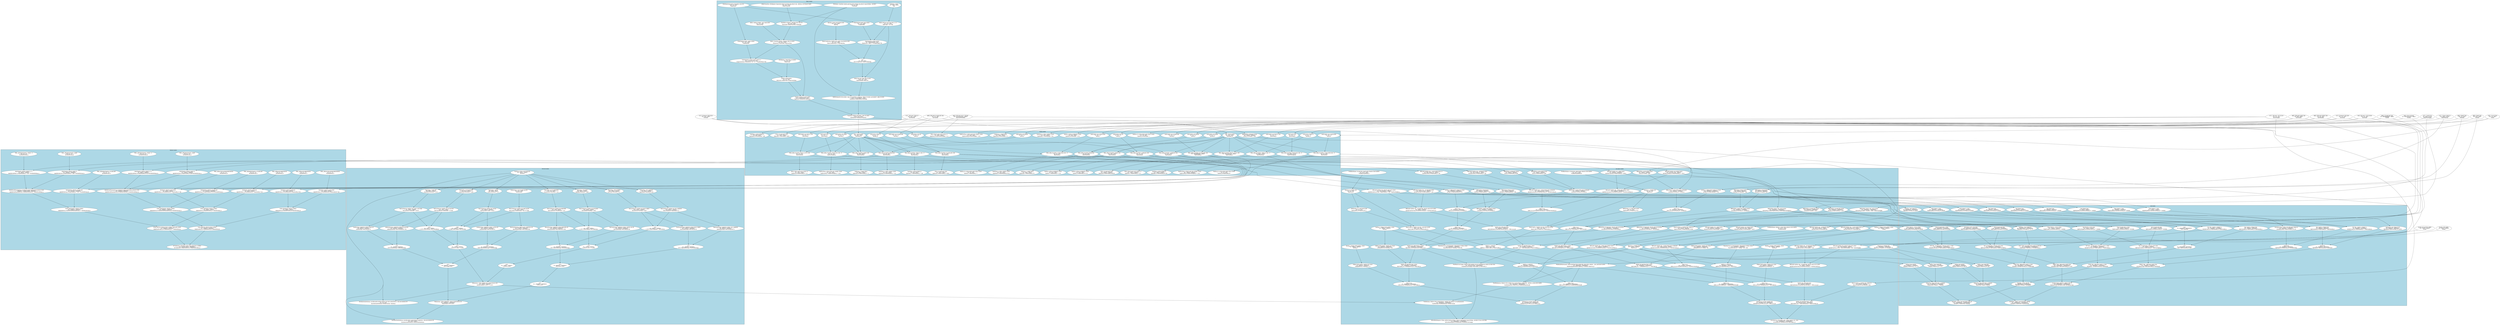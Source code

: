 digraph {
  ranksep="3.0"
  concentrate=true
  fontname="sans"

  subgraph cluster_water_module{
    label="Water module"
    style="filled"
    fillcolor=lightblue
    125565[label="WATER BALANCE INCLUDING  DAM ALLOCATIONS (70MM3/A)  FROM OUTSIDE CATCHMENT  AREA YR MM3\n-150.0 : 8.13953488372 : 200.0\nWatBalance=ExpectedMar-PlnWatAbs",style=filled,fillcolor="white"]
    125689[label="TEMPERATURE RANGE (DEGREES CELCIUS)\n15.0 : 2.0 : 35.0\nTemperature",style=filled,fillcolor="white"]
    125673[label="DAMS: WATER STORED  LAST YEAR (KM3)\n0.0 : 3.75 : 30.0\nDamsLastYear",style=filled,fillcolor="white"]
    125670[label="EVAPORATION RATE MAR (MM/A)\n0.0 : 12.0 : 240.0\nEvapRatMAR",style=filled,fillcolor="white"]
    125692[label="RAINFALL MM/A\n0.0 : 120.0 : 1200.0\nRain",style=filled,fillcolor="white"]
    125605[label="MEAN ANNUAL RUN-OFF KM3 (1) (1)\n0.0 : 12.0 : 180.0\nMAR=Rain * 135 / 948 ",style=filled,fillcolor="white"]
    125587[label="DAMS: PLANNED WATER  STORAGE THIS YR (KM3)\n0.0 : 25.0 : 250.0\nPlnDamStor=PlnStorAbs+DamsLastYear",style=filled,fillcolor="white"]
    125610[label="EXPECTED NET MAR THIS YR KM3\n-120.0 : 9.6 : 120.0\nExpectedMAR=MAR-c933",style=filled,fillcolor="white"]
    125619[label="EVAPORATION LOSSES DAMS MM3/A (1)\n0.0 : 2.27272727273 : 50.0\nEvapLossesDams=PlnDamStor* 0.8 * (0.7 * EvapRateDam/1700)",style=filled,fillcolor="white"]
    125629[label="PLANNED WATER AVAILABLE  THIS YR (MM3)\n-210.0 : 37.0 : 493.0\nPlnWatAvail=WatBalance-DamStor",style=filled,fillcolor="white"]
    125551[label="PLANNED STORAGE  ABSTRACTION THIS YR\n0.0 : 20.0 : 200.0\nPlnStorAbs=IntBasTransNels+PlnWatAbs",style=filled,fillcolor="white"]
    125646[label="EVAPORATION RATE  DAMS (MM/A)\n0.0 : 12.0 : 240.0\nEvapRateDam",style=filled,fillcolor="white"]
    125559[label="EVAPORATION LOSSES KM3/A\n0.0 : 1.85185185185 : 50.0\nEvapLosses= MAR* 0.7*EvapRatMAR/1700",style=filled,fillcolor="white"]
    125527[label="PlnWatAbs: PLANNED WATER ABSTRACTION WITHIN NELSPRUIT MAGISTERIAL  DISTRICT\n0.0 : 2.0 : 30.0\nPlnWatAbs",style=filled,fillcolor="white"]
    125657[label="WaterUseAlienVeg: WATER USE: ALIEN VEGETATION MM3\n0.0 : 10.0 : 100.0\nWaterUseAlienVeg=0.17868*AlienVeg",style=filled,fillcolor="white"]
    125498[label="WATER LOSSES(MM3)\n0.0 : 2.0 : 50.0\nWatLosses=IntBasTrans+EvapLossesDams",style=filled,fillcolor="white"]
    125614[label="AlienVeg: ALIEN VEGETATION KM2\n0.0 : 20.0 : 300.0\nAlienVeg",style=filled,fillcolor="white"]
    125578[label="c933\n0.0 : 20.0 : 200.0\nc933=EvapLosses+WaterUseAlienVeg",style=filled,fillcolor="white"]
    125638[label="INTERBASIN  TRANSFER OUT(MM3)\n0.0 : 1.0 : 15.0\nIntBasTrans",style=filled,fillcolor="white"]
    125502[label="IntBasTransNels: INTERBASIN TRANSFER FROM OUTSIDE NELSPRUIT MD:  KWENA & WITTEKLIP DAMS\n0.0 : 10.0 : 170.0\nIntBasTransNels",style=filled,fillcolor="white"]
    125628[label="STORED WATER IN DAMS (KM3)\n0.0 : 13.3333333333 : 200.0\nDamsStor=PlnDamStor-WatLosses",style=filled,fillcolor="white"]
  }

  subgraph cluster_biofuels_module{
    label="Biofuels module"
    style="filled"
    fillcolor=lightblue
    125662[label="TOTAL BIOFUEL PRODUCTION (LITRES)\n0.0 : 150000.0 : 3000000.0\nTotBioFuelProd_A=TotBioEthProd_B+TotBioDslProd_B",style=filled,fillcolor="white"]
    125756[label="PERC_AREABIOETHANOL_SUGARCANE\n0.0 : 0.1 : 1.0\nPercBioEthCane_B",style=filled,fillcolor="white"]
    125704[label="BIOETHANOL_PRODN_WHEAT (3) (1)\n0.0 : 5000.0 : 100000.0\nBioEthProdWheat_A=RealWheatHA_A * 2016 * PercBioEthWheat_A",style=filled,fillcolor="white"]
    125637[label="BIODIESEL PRODN-SUNFLOWER\n0.0 : 2000.0 : 26000.0\nBioDslProdSun_B=PercBioDslSun_A*RealSunHA_B* 536",style=filled,fillcolor="white"]
    125680[label="TOTAL BIODIESEL PRODN (LITRES)\n0.0 : 4000.0 : 40000.0\nTotBioDslProd_A=BioDslProdSun_A + BioDslProdSoy_A",style=filled,fillcolor="white"]
    125687[label="PERC_AREASOYFORBIODIESEL\n0.0 : 0.1 : 1.0\nPercBioDslSoy_A",style=filled,fillcolor="white"]
    125672[label="TOTAL BIOFUEL PRODUCTION (LITRES): DRYLAND CROPS\n0.0 : 260000.0 : 5200000.0\nTotBioFuelProdDry_B=TotBioEthProd_A + TotBioDslProd_A",style=filled,fillcolor="white"]
    125690[label="TOTAL BIOETHANOL_PRODN (LITRES)\n0.0 : 500000.0 : 5000000.0\nTotBioEthProd_A=BioEthProdWheatAndGrain_A + BioEthProdCane_B",style=filled,fillcolor="white"]
    125695[label="PERC_AREABIOETHANOL_WHEAT  (1)\n0.0 : 0.1 : 1.0\nPercBioEthWheat_A",style=filled,fillcolor="white"]
    125696[label="BioEthProdWheatAndGrain_B:WHEAT&GRAIN BIOETHANOLPRODUCTION\n600000.0 : 153846.153846 : 2600000.0\nBioEthProdWheatAndGrain_A=BioEthProdGrain_B + BioEthProdWheat_A",style=filled,fillcolor="white"]
    125592[label="PERC_AREABIOETHANOL_GRAIN\n0.0 : 0.1 : 1.0\nPercBioEthGrain_A",style=filled,fillcolor="white"]
    125591[label="PERC_AREABIOETHANOL_WHEAT  (1)\n0.0 : 0.1 : 1.0\nPercBioEthWheat_B",style=filled,fillcolor="white"]
    125736[label="PERC_AREABIOETHANOL_GRAIN\n0.0 : 0.1 : 1.0\nPercBioEthGrain_B",style=filled,fillcolor="white"]
    125726[label="BIODIESEL PRODN-SOYBEANS\n0.0 : 500.0 : 10000.0\nBioDslProdSoy_A=PercBioDslSoy_B * RealSoyHA_B * 86",style=filled,fillcolor="white"]
    125738[label="WCTotBiofuels: WESTERN CAPE TOTAL BIOFUELS (LITRES)\n0.0 : 555555.555556 : 10000000.0\nWCTotBiofuels=TotBioFuelProd_A+TotBioFuelProdDry_B",style=filled,fillcolor="white"]
    125588[label="TOTAL BIOETHANOL_PRODN (LITRES)\n0.0 : 280000.0 : 2800000.0\nTotBioEthProd_B=BioEthProdWheatAndGrain_B+BioEthProdCane_A",style=filled,fillcolor="white"]
    125612[label="PERC_AREABIOETHANOL_SUGARCANE\n0.0 : 0.1 : 1.0\nPercBioEthCane_A",style=filled,fillcolor="white"]
    125530[label="BIODIESEL PRODN-SOYBEANS\n0.0 : 500.0 : 10000.0\nBioDslProdSoy_B=PercBioDslSoy_A*RealSoyHA_A* 86",style=filled,fillcolor="white"]
    125623[label="BIOETHANOL_PRODN_SUGARCANE\n0.0 : 102500.0 : 2050000.0\nBioEthProdCane_A=RealCaneHA_B*1014*PercBioEthCane_A",style=filled,fillcolor="white"]
    125556[label="BioEthProdWheatAndGrain_B:WHEAT&GRAIN BIOETHANOLPRODUCTION\n0.0 : 200000.0 : 2000000.0\nBioEthProdWheatAndGrain_B=BioEthProdGrain_A+BioEthProdWheat_B",style=filled,fillcolor="white"]
    125582[label="PERC_AREASUNFLOWERFORBIODIESEL\n0.0 : 0.1 : 1.0\nPercBioDslSun_A",style=filled,fillcolor="white"]
    125512[label="TOTAL BIODIESEL PRODN (LITRES)\n0.0 : 4000.0 : 40000.0\nTotBioDslProd_B=BioDslProdSun_B+BioDslProdSoy_B",style=filled,fillcolor="white"]
    125732[label="BIOETHANOL_PRODN_GRAIN (3)\n0.0 : 100000.0 : 2000000.0\nBioEthProdGrain_B=RealGrainHA_B * 2460 * PercBioEthGrain_B",style=filled,fillcolor="white"]
    125631[label="BIODIESEL PRODN-SUNFLOWER\n0.0 : 2000.0 : 26000.0\nBioDslProdSun_A=PercBioDslSun_B * RealSunHA_A * 536",style=filled,fillcolor="white"]
    125724[label="BIOETHANOL_PRODN_SUGARCANE\n0.0 : 102500.0 : 2050000.0\nBioEthProdCane_B=RealCaneHA_A * 1014 * PercBioEthCane_B",style=filled,fillcolor="white"]
    125663[label="BIOETHANOL_PRODN_GRAIN (3)\n0.0 : 25000.0 : 500000.0\nBioEthProdGrain_A=RealGrainHA_A*2460*PercBioEthGrain_A",style=filled,fillcolor="white"]
    125717[label="PERC_AREASOYFORBIODIESEL\n0.0 : 0.1 : 1.0\nPercBioDslSoy_B",style=filled,fillcolor="white"]
    125711[label="BIOETHANOL_PRODN_WHEAT (3) (1)\n0.0 : 5000.0 : 100000.0\nBioEthProdWheat_B=RealWheatHA_B*2016*PercBioEthWheat_B",style=filled,fillcolor="white"]
    125713[label="PERC_AREASUNFLOWERFORBIODIESEL\n0.0 : 0.1 : 1.0\nPercBioDslSun_B",style=filled,fillcolor="white"]
  }

  subgraph cluster_informal_module{
    label="Informal module"
    style="filled"
    fillcolor=lightblue
    125772[label="ExtraEarnSubsPerHouse: AGGREGATED SUBSISTENCE EARNINGS  PER HOUSEHOLD (R)\n0.0 : 200.0 : 5000.0\nExtraEarnSubsPerHouse=TotEarnSubs/RurHouse",style=filled,fillcolor="white"]
    125771[label="C969\n0.0 : 400000.0 : 10000000.0\nC969=HairSalonEarnings+CattleEarnings",style=filled,fillcolor="white"]
    125499[label="IceBlockEarnings: EARNINGS FROM ICE BLOCKS\n0.0 : 200000.0 : 4000000.0\nIceBlockEarnings=WatUseIceBlocks*1700",style=filled,fillcolor="white"]
    125523[label="WatUseVegGard: WATER USE BUILDING\n0.0 : 1000.0 : 20000.0\nWatUseBuild=Building * 1.606",style=filled,fillcolor="white"]
    125768[label="C975\n0.0 : 1000000.0 : 20000000.0\nC975=C974",style=filled,fillcolor="white"]
    125765[label="C970\n0.0 : 240000.0 : 6000000.0\nC970=GoatEarnings+IceBlockEarnings",style=filled,fillcolor="white"]
    125767[label="TotEarnSubs: TOTAL EARNINGS  FROM SUBSISTENCE (R)\n0.0 : 2000000.0 : 40000000.0\nTotEarnSubs=C975+C973",style=filled,fillcolor="white"]
    125516[label="VegGardens: CATTLE\n0.0 : 350.0 : 7000.0\nCattle=RurHouse * 0.22",style=filled,fillcolor="white"]
    125763[label="C972\n0.0 : 200000.0 : 5000000.0\nC972=VegGardEarnings+FruitTreeEarnings",style=filled,fillcolor="white"]
    125770[label="C971\n0.0 : 600000.0 : 15000000.0\nC971=WatUseEarnings+BrewerEarnings",style=filled,fillcolor="white"]
    125501[label="WatUseVegGard: WATER USE GOATS  HH TOTAL\n0.0 : 2000.0 : 50000.0\nWatUseGoats=GoatesHH * 2.46375",style=filled,fillcolor="white"]
    125500[label="VegGardens: NO OF BREWERS\n0.0 : 25.0 : 500.0\nNumBrewers=RurHouse * 0.02",style=filled,fillcolor="white"]
    125753[label="RurHouse: RURAL HOUSEHOLDS\n0.0 : 1000.0 : 25000.0\nRurHouse",style=filled,fillcolor="white"]
    125504[label="WatUseVegGard: WATER USE CATTLE\n0.0 : 10000.0 : 200000.0\nWatUseCattle=Cattle * 25.823",style=filled,fillcolor="white"]
    125507[label="VegGardens: ICE BLOCK HHS\n0.0 : 325.0 : 6500.0\nIceBlockHH=RurHouse * 0.095",style=filled,fillcolor="white"]
    125757[label="C974\n0.0 : 800000.0 : 20000000.0\nC974=C971+C972",style=filled,fillcolor="white"]
    125522[label="VegGardens: FRUIT TREES\n0.0 : 1000.0 : 20000.0\nFuitTrees=RurHouse *0.57",style=filled,fillcolor="white"]
    125485[label="C969\n0.0 : 10000.0 : 220000.0\nC_C969=WatUseHair+WatUseCattle",style=filled,fillcolor="white"]
    125525[label="HairSalonEarnings: HAIR SALON  EARNINGS (R)\n0.0 : 175000.0 : 3500000.0\nHairSalonEarnings=WatUseHair*840",style=filled,fillcolor="white"]
    125487[label="C971\n0.0 : 1500.0 : 30000.0\nC_C971=WatUseBuild+WatUseBrewers",style=filled,fillcolor="white"]
    125509[label="CattleEarnings: EARNINGS FROM  CATTLE (R)\n0.0 : 250000.0 : 5000000.0\nCattleEarnings=WatUseCattle*22",style=filled,fillcolor="white"]
    125508[label="BrewerEarnings: EARNINGS FROM BREWERS (R)\n0.0 : 260000.0 : 6500000.0\nBrewerEarnings=WatUseBrewers*1050",style=filled,fillcolor="white"]
    125534[label="VegGardens: BUILDING\n0.0 : 500.0 : 12500.0\nBuilding=RurHouse * 0.485",style=filled,fillcolor="white"]
    125503[label="VegGardens: GOATS HH\n0.0 : 500.0 : 12000.0\nGoatesHH=RurHouse * 0.255",style=filled,fillcolor="white"]
    125506[label="TotEarnSubs: TOTAL WATER-USE: SUBSISTENCE (M3)\n0.0 : 24000.0 : 600000.0\nTotWatUseSubs=C_C975 + C_C973",style=filled,fillcolor="white"]
    125505[label="WatUseVegGard: WATER USE ICE BLOCKS\n0.0 : 100.0 : 2200.0\nWatUseIceBlocks=IceBlockHH * 0.32485",style=filled,fillcolor="white"]
    125486[label="C974\n0.0 : 12000.0 : 300000.0\nC_C974=C_C971 + C_C972",style=filled,fillcolor="white"]
    125529[label="WatUseVegGard: WATER USE BREWERS\n0.0 : 300.0 : 6000.0\nWatUseBrewers=NumBrewers * 8.34",style=filled,fillcolor="white"]
    125520[label="WatUseEarnings: EARNINGS FROM  WATER USE (R)\n0.0 : 240000.0 : 6000000.0\nWatUseEarnings=WatUseBuild*300",style=filled,fillcolor="white"]
    125513[label="VegGardEarnings: EARNINGS FROM  VEG GARDENS\n0.0 : 80000.0 : 2000000.0\nVegGardEarnings=WatUseVegGard*13",style=filled,fillcolor="white"]
    125755[label="NoHairSalons: NO OF HAIR SALONS\n0.0 : 20.0 : 500.0\nNoHairSalons",style=filled,fillcolor="white"]
    125497[label="WatUseVegGard: WATER USE FRUIT TREES\n0.0 : 7500.0 : 150000.0\nWatUseFruit=FuitTrees * 4.639",style=filled,fillcolor="white"]
    125496[label="ExtraEarnSubsPerHouse: AGGREGATED EXTRA WATER USE FOR SUBSISTENCE  PER HOUSEHOLD (R)\n0.0 : 2.0 : 50.0\nExtraWatSubsPerHouse=TotWatUseSubs / RurHouse",style=filled,fillcolor="white"]
    125495[label="C975\n0.0 : 12000.0 : 300000.0\nC_C975=C_C974",style=filled,fillcolor="white"]
    125494[label="C970\n0.0 : 2200.0 : 55000.0\nC_C970=WatUseGoats+WatUseIceBlocks",style=filled,fillcolor="white"]
    125491[label="C973\n0.0 : 12000.0 : 300000.0\nC_C973=C_C969 + C_C970",style=filled,fillcolor="white"]
    125490[label="C972\n0.0 : 10000.0 : 250000.0\nC_C972=WatUseVegGard + WatUseFruit",style=filled,fillcolor="white"]
    125764[label="C973\n0.0 : 500000.0 : 16000000.0\nC973=C969+C970",style=filled,fillcolor="white"]
    125510[label="FruitTreeEarnings: EARNINGS FROM FRUIT TREES\n0.0 : 120000.0 : 3000000.0\nFruitTreeEarnings=WatUseFruit*20",style=filled,fillcolor="white"]
    125511[label="GoatEarnings: EARNINGS FROM GOATS (R)\n0.0 : 60000.0 : 1500000.0\nGoatEarnings=WatUseGoats*25",style=filled,fillcolor="white"]
    125760[label="WatUseVegGard: WATER USE VEG GARDENS\n0.0 : 6000.0 : 144000.0\nWatUseVegGard=VegGardens*5.21",style=filled,fillcolor="white"]
    125514[label="WatUseVegGard: WATER USE HAIR SALON\n0.0 : 200.0 : 4000.0\nWatUseHair=NoHairSalons * 835.75*7/840",style=filled,fillcolor="white"]
    125761[label="VegGardens: VEG GARDENS\n0.0 : 500.0 : 12000.0\nVegGardens=RurHouse*0.295",style=filled,fillcolor="white"]
  }
    125709[label="AREA: DRYLAND GRAIN (HA)\n0.0 : 80.0 : 800.0\nDryGrainHA",style=filled,fillcolor="white"]
    125708[label="C879:  OTHER TOBACCO\n0.0 : 840.0 : 6720.0\nOtherTobacHA",style=filled,fillcolor="white"]
    125572[label="C880: SUNFLOWER\n0.0 : 4.0 : 48.0\nSunHA",style=filled,fillcolor="white"]
    125563[label="AREA: SUGARCANE (HA)\n0.0 : 166.666666667 : 2000.0\nCaneHA",style=filled,fillcolor="white"]
    125685[label="AREA: DRYLAND WHEAT (HA)\n0.0 : 4.0 : 48.0\nDryWheatHA",style=filled,fillcolor="white"]
    125560[label="AREA: FRUIT:MOGBD\n0.0 : 333.333333333 : 3000.0\nFruitHA",style=filled,fillcolor="white"]
    125598[label="AREA: WHEAT (HA)\n0.0 : 4.0 : 48.0\nWheatHA",style=filled,fillcolor="white"]
    125606[label="AREA: DRYLAND SUGARCANE (HA)\n0.0 : 4.0 : 48.0\nDryCaneHA",style=filled,fillcolor="white"]
    125604[label="AREA: DRYLAND FRUIT: MOGBD\n0.0 : 333.333333333 : 3000.0\nDryFruitMOGDBHA",style=filled,fillcolor="white"]
    125618[label="AREA: GRAIN (HA)\n0.0 : 20.0 : 200.0\nGrainHA",style=filled,fillcolor="white"]
    125652[label="C878: SOYBEANS IRRIGATED\n0.0 : 10.0 : 100.0\nIrrSoyHA",style=filled,fillcolor="white"]
    125540[label="C879:  OTHER F&V\n0.0 : 840.0 : 6720.0\nOtherFruitVegHA",style=filled,fillcolor="white"]
    125654[label="EucHA: EUCALYPTUS AREA\n0.0 : 3750.0 : 30000.0\nEucHA",style=filled,fillcolor="white"]
    125656[label="PineHA: PINE AREA\n0.0 : 5250.0 : 42000.0\nPineHA",style=filled,fillcolor="white"]
    125706[label="C879:  DRYLAND  FRUIT&VEG\n0.0 : 2.0 : 16.0\nDryFuitVegHA",style=filled,fillcolor="white"]
    125721[label="C878: SOYBEANS DRYLAND\n0.0 : 1.0 : 10.0\nDrySoyHA",style=filled,fillcolor="white"]
    125714[label="C879:  DRYLAND TOBACCO\n0.0 : 15.0 : 120.0\nDryTobacHA",style=filled,fillcolor="white"]
    125718[label="C880: DRYLAND  SUNFLOWER\n0.0 : 4.0 : 48.0\nDrySunHA",style=filled,fillcolor="white"]

  subgraph cluster_reality_module{
    label="Reality module"
    style="filled"
    fillcolor=lightblue
    125775[label="YIELD: FRUIT AND NUTS (TONS) (2)\n0.0 : 100.0 : 2000.0\nYieldFruit_A=DryFruitMOGDBHA * 21.3",style=filled,fillcolor="white"]
    125569[label="REAL AREA PLANTED: SOYBEANS (HA)\n0.0 : 10.0 : 100.0\nRealSoyHA_A",style=filled,fillcolor="white"]
    125703[label="REAL AREA PLANTED WHEAT(HA)\n0.0 : 4.0 : 48.0\nRealWheatHA_A",style=filled,fillcolor="white"]
    125701[label="REAL AREA PLANTED: SUNFLOWER (HA)  (2)\n0.0 : 4.0 : 48.0\nRealSunHA_A",style=filled,fillcolor="white"]
    125769[label="YieldGrain_C: GRAIN YIELD\n0.0 : 500.0 : 5000.0\nYieldGrain_A=DryGrainHA * 5.7",style=filled,fillcolor="white"]
    125682[label="LAND RATIO (LR) SUNFLOWER\n0.1 : 0.2 : 1.7\nLRSun_C",style=filled,fillcolor="white"]
    125681[label="LAND RATIO (LR) SOY\n0.1 : 0.2 : 1.7\nLRSoy_A",style=filled,fillcolor="white"]
    125686[label="YIELD: SUGARCANE TONS\n0.0 : 250.0 : 5000.0\nYieldCane_A=RealCaneHA_A * 66.65",style=filled,fillcolor="white"]
    125684[label="LAND RATIO (LR) WHEAT\n0.1 : 0.2 : 1.7\nLRSun_A",style=filled,fillcolor="white"]
    125677[label="REAL AREA PLANTED (GRAIN) (HA)\n0.0 : 20.0 : 200.0\nRealGrainHA_A",style=filled,fillcolor="white"]
    125676[label="REAL AREA PLANTED (FRUIT & NUTS) (HA)\n0.0 : 333.333333333 : 3000.0\nRealFruitHA_A",style=filled,fillcolor="white"]
    125675[label="C881: WATER RATIO\n0.0 : 40.0 : 400.0\nWaterRatio_A",style=filled,fillcolor="white"]
    125674[label="REAL AREA PLANTED: FRUIT&VEG (HA)  (2)\n0.0 : 2.0 : 16.0\nRealFruitVegHA_A",style=filled,fillcolor="white"]
    125669[label="REAL AREA PLANTED (SUGARCANE) (HA)\n0.0 : 4.0 : 48.0\nRealCaneHA_A",style=filled,fillcolor="white"]
    125693[label="YieldTobac_A:YIELD:TOBACCO\n0.0 : 2500.0 : 25000.0\nYieldTobac_A=RealTobacHA_B*2.89",style=filled,fillcolor="white"]
    125694[label="REAL AREA PLANTED (GRAIN) (HA)\n0.0 : 80.0 : 800.0\nRealGrainHA_B",style=filled,fillcolor="white"]
    125597[label="LAND RATIO (LR) SUNFLOWER\n0.1 : 0.2 : 1.7\nLRSun_B",style=filled,fillcolor="white"]
    125639[label="REAL AREA PLANTED: SUNFLOWER (HA)  (2)\n0.0 : 4.0 : 48.0\nRealSunHA_B",style=filled,fillcolor="white"]
    125602[label="YieldGrain_C: GRAIN YIELD\n0.0 : 500.0 : 5000.0\nYieldGrain_B=RealGrainHA_B * 5.7",style=filled,fillcolor="white"]
    125600[label="LAND RATIO F&V\n0.1 : 0.2 : 1.7\nLRFruitVeg_D",style=filled,fillcolor="white"]
    125647[label="LAND RATIO (LR) GRAIN\n0.1 : 0.2 : 1.7\nLRGrain_A",style=filled,fillcolor="white"]
    125731[label="YieldSoy_A:YIELD SOYBEANS (TONS)\n0.0 : 50.0 : 500.0\nYieldSoy_C=RealSoyHA_B * 3.125",style=filled,fillcolor="white"]
    125668[label="YIELD: SUGARCANE TONS\n0.0 : 10000.0 : 200000.0\nYieldCane_B=RealCaneHA_B*66.65",style=filled,fillcolor="white"]
    125580[label="YieldWheat_A: YIELD: WHEAT (TONS)\n0.0 : 50.0 : 500.0\nYieldWheat_A=RealWheatHA_B*19.4",style=filled,fillcolor="white"]
    125586[label="REAL AREA PLANTED: FRUIT&VEG (HA)  (2)\n0.0 : 840.0 : 6720.0\nRealFruitVegHA_B",style=filled,fillcolor="white"]
    125611[label="LAND RATIO (LR) WHEAT\n0.1 : 0.2 : 1.7\nLRSun_D",style=filled,fillcolor="white"]
    125615[label="REAL AREA PLANTED (FRUIT & NUTS) (HA)\n0.0 : 2.0 : 18.0\nRealFruitHA_B",style=filled,fillcolor="white"]
    125617[label="YieldSun_B: SUNFLOWER SEED YIELD (TONS)\n0.0 : 4.0 : 48.0\nYieldSun_B=RealSunHA_B*1",style=filled,fillcolor="white"]
    125645[label="YieldTobac_A:YIELD:TOBACCO\n0.0 : 40.0 : 400.0\nYieldTobac_C=RealTobacHA_A * 2.89",style=filled,fillcolor="white"]
    125790[label="YieldTobac_A:YIELD:TOBACCO\n0.0 : 40.0 : 400.0\nYieldTobac_B=DryTobacHA * 2.89",style=filled,fillcolor="white"]
    125746[label="YieldWheat_A: YIELD: WHEAT (TONS)\n0.0 : 50.0 : 1000.0\nYieldWheat_B=RealWheatHA_A * 19.4",style=filled,fillcolor="white"]
    125624[label="YieldGrain_C: GRAIN YIELD\n0.0 : 100.0 : 1000.0\nYieldGrain_C=RealGrainHA_A*5.7",style=filled,fillcolor="white"]
    125627[label="LAND RATIO (LR) SUGARCANE\n0.1 : 0.2 : 1.7\nLRCane_A",style=filled,fillcolor="white"]
    125533[label="LAND RATIO (LR) FRUIT & VEG\n0.1 : 0.2 : 1.7\nLRFruitVeg_A",style=filled,fillcolor="white"]
    125643[label="REAL AREA PLANTED: TOBACCO (HA)  (2)\n0.0 : 840.0 : 6720.0\nRealTobacHA_B",style=filled,fillcolor="white"]
    125787[label="YieldFruitVeg_A: FRUIT AND VEG (MORE) (TONS)\n0.0 : 30.0 : 300.0\nYieldFruitVeg_B=DryFuitVegHA * 13.93",style=filled,fillcolor="white"]
    125632[label="LAND RATIO F&V\n0.1 : 0.2 : 1.7\nLRFruitVeg_B",style=filled,fillcolor="white"]
    125636[label="LAND RATIO (LR) GRAIN\n0.1 : 0.2 : 1.7\nLRGrain_B",style=filled,fillcolor="white"]
    125635[label="REAL AREA PLANTED: TOBACCO (HA)  (2)\n0.0 : 15.0 : 120.0\nRealTobacHA_A",style=filled,fillcolor="white"]
    125634[label="LAND RATIO TOBACCO\n0.1 : 0.2 : 1.7\nLRTobac_A",style=filled,fillcolor="white"]
    125545[label="REAL AREA PLANTED (SUGARCANE) (HA)\n0.0 : 166.666666667 : 2000.0\nRealCaneHA_B",style=filled,fillcolor="white"]
    125544[label="LAND RATIO (LR) SOY\n0.1 : 0.2 : 1.7\nLRSoy_B",style=filled,fillcolor="white"]
    125659[label="YieldFruitVeg_A: FRUIT AND VEG (MORE) (TONS)\n0.0 : 20000.0 : 400000.0\nYieldFruitVeg_A=RealFruitVegHA_B * 13.93",style=filled,fillcolor="white"]
    125791[label="YieldSoy_A:YIELD SOYBEANS (TONS)\n0.0 : 50.0 : 500.0\nYieldSoy_B=DrySoyHA * 3.125",style=filled,fillcolor="white"]
    125792[label="YieldWheat_A: YIELD: WHEAT (TONS)\n0.0 : 50.0 : 1000.0\nYieldWheat_C=DryWheatHA * 19.4",style=filled,fillcolor="white"]
    125542[label="C881: WATER RATIO\n0.0 : 40.0 : 400.0\nWaterRatio_B",style=filled,fillcolor="white"]
    125593[label="REAL AREA PLANTED WHEAT(HA)\n0.0 : 4.0 : 48.0\nRealWheatHA_B",style=filled,fillcolor="white"]
    125649[label="YIELD: FRUIT AND NUTS (TONS) (2)\n0.0 : 100.0 : 2000.0\nYieldFruit_B=RealFruitHA_B * 21.3",style=filled,fillcolor="white"]
    125780[label="YIELD: SUGARCANE TONS\n0.0 : 250.0 : 5000.0\nYieldCane_C=DryCaneHA * 66.65",style=filled,fillcolor="white"]
    125720[label="LAND RATIO (LR) FRUIT & VEG\n0.1 : 0.2 : 1.7\nLRFruitVeg_C",style=filled,fillcolor="white"]
    125722[label="REAL AREA PLANTED: SOYBEANS (HA)\n0.0 : 1.0 : 10.0\nRealSoyHA_B",style=filled,fillcolor="white"]
    125725[label="LAND RATIO (LR) SUGARCANE\n0.1 : 0.2 : 1.7\nLRCane_B",style=filled,fillcolor="white"]
    125729[label="YieldSun_B: SUNFLOWER SEED YIELD (TONS)\n0.0 : 4.0 : 48.0\nYieldSun_C=RealSunHA_A * 1",style=filled,fillcolor="white"]
    125571[label="YIELD: FRUIT AND NUTS (TONS) (2)\n0.0 : 7500.0 : 150000.0\nYieldFruit_C=RealFruitHA_A * 21.3",style=filled,fillcolor="white"]
    125784[label="YieldSun_B: SUNFLOWER SEED YIELD (TONS)\n0.0 : 4.0 : 48.0\nYieldSun_A=DrySunHA * 1",style=filled,fillcolor="white"]
    125665[label="YieldSoy_A:YIELD SOYBEANS (TONS)\n0.0 : 50.0 : 500.0\nYieldSoy_A=RealSoyHA_A*3.125",style=filled,fillcolor="white"]
    125467[label="IRRIGATION: SOYBEANS (M3/A)\n0.0 : 50000.0 : 500000.0\nIrrSoy_A=IrrSoyHA * 4590",style=filled,fillcolor="white"]
    125716[label="YieldFruitVeg_A: FRUIT AND VEG (MORE) (TONS)\n0.0 : 30.0 : 300.0\nYieldFruitVeg_C=RealFruitVegHA_A * 13.93",style=filled,fillcolor="white"]
    125710[label="LAND RATIO TOBACCO\n0.1 : 0.2 : 1.7\nLRTobac_B",style=filled,fillcolor="white"]
  }

  subgraph cluster_use_water_module{
    label="Use water module"
    style="filled"
    fillcolor=lightblue
    125778[label="DRYLAND WATER USE:  SUNFLOWER AND SOYBEANS\n0.0 : 2368.42105263 : 45000.0\nDryWatUseSunSoy_A=DryWatUseSoy_A + DryWatUseSun_A",style=filled,fillcolor="white"]
    125779[label="DRYLAND WATER USE:  SUGARCANE, FRUITS AND NUTS (KM3)\n0.0 : 5000.0 : 100000.0\nDryWatUseFruitCane_A=DryWatUseCane_A + DryWatUseFruit_A",style=filled,fillcolor="white"]
    125776[label="DRYLAND WATER USE  GRAIN (KM3)\n0.0 : 400000.0 : 4000000.0\nDryWatUseGrain_A=DryGrainHA * 4936.5",style=filled,fillcolor="white"]
    125566[label="RetFlowPerc_B: % RETURN FLOW\n0.0 : 5.0 : 50.0\nRetFlowPerc_B=WaterUse_B*1.1",style=filled,fillcolor="white"]
    125773[label="DRYLAND WATER USE:  SUGARCANE (KM3)\n0.0 : 3529.41176471 : 60000.0\nDryWatUseCane_A=DryCaneHA * 1100",style=filled,fillcolor="white"]
    125577[label="WatAbsIndMinForIncRF: WATER ABSTRACTION FORESTRY, INDUSTRY, MINING  ( INCL RETURN FLOWS)\n0.0 : 30000000.0 : 300000000.0\nWatAbsIndMinForIncRF=AddItUp_C*1000000+WaterUse_D",style=filled,fillcolor="white"]
    125564[label="ProdRateMinInd: SUGAR MILL MALELANE (PRODUCTION RATES)\n0.0 : 18.75 : 150.0\nProdRateSugMillMal_A",style=filled,fillcolor="white"]
    125541[label="WasteWatTreat_B: WASTEWATER  TREATMENT WORKS (M3/A)\n0.0 : 2000000.0 : 22000000.0\nWasteWatTreat_B=2*RurPop_C*100/1000",style=filled,fillcolor="white"]
    125748[label="IrrTobac_A: IRRIGATION TOBACCO (M3/A)\n0.0 : 4000000.0 : 40000000.0\nIrrTobac_A=RealTobacHA_B*4729",style=filled,fillcolor="white"]
    125785[label="WaterUseTobac_A: WATER USE: TOBACCO\n0.0 : 25000.0 : 500000.0\nWaterUseTobac_B=DryTobacHA* 3938",style=filled,fillcolor="white"]
    125777[label="DRYLAND WATER USE WHEAT (KM3)\n0.0 : 2352.94117647 : 40000.0\nDryWatUseWheat_A=DryWheatHA * 730.47",style=filled,fillcolor="white"]
    125774[label="WCTotWatUse: WESTERN CAPE  TOTAL WATER USE  M3/A\n0.0 : 100000000.0 : 2000000000.0\nWCTotWatUse=TotWaterUse_B+WatUseAbs1_B",style=filled,fillcolor="white"]
    125705[label="DRYLAND WATER USE:  GRAIN AND WHEAT (KM3)\n0.0 : 250000.0 : 5000000.0\nDryWatUseCereals_B=DryWatUseGrain_B + DryWatUseWheat_B",style=filled,fillcolor="white"]
    125518[label="WaterUse_A: WATER USE\n0.0 : 31250.0 : 250000.0\nWaterUse_A",style=filled,fillcolor="white"]
    125766[label="DRYLAND WATER USE: FRUITS AND NUTS (KM3)\n0.0 : 1764.70588235 : 30000.0\nDryWatUseFruit_A=800 * DryFruitMOGDBHA + 800 * DryFuitVegHA",style=filled,fillcolor="white"]
    125762[label="RurPop_C: RURAL POPULATION  (M3/A)\n0.0 : 20000.0 : 300000.0\nRurPop_A",style=filled,fillcolor="white"]
    125688[label="AddItUp_A: ADDITUP\n0.0 : 2000000.0 : 24000000.0\nAddItUp_A=WasteWatTreat_B+WaterUse_A",style=filled,fillcolor="white"]
    125683[label="WATER USE ABSTRACTION  (M3/A)\n0.0 : 32000000.0 : 320000000.0\nWatUseAbs_A=1*UrbPopWatUse_B+1*WatUseIrr_A",style=filled,fillcolor="white"]
    125733[label="WATER USE: DRYLAND M3/A\n0.0 : 280000.0 : 5600000.0\nWatUseDryland_A=DryWatUseFruitCane_B + C884_A_A_A_B",style=filled,fillcolor="white"]
    125570[label="IRRIGATION: SUNFLOWER AND SOYBEANS\n0.0 : 100000.0 : 1000000.0\nIrrSunSoy_A=IrrSoy_B+IrrSun_A",style=filled,fillcolor="white"]
    125476[label="IRRIGATION: GRAIN AND WHEAT (M3/A)\n0.0 : 1000000.0 : 12000000.0\nIrrCereals_B=IrrGrain_A + IrrWheat_B",style=filled,fillcolor="white"]
    125752[label="C954_A_A_A\n0.0 : 35000000.0 : 350000000.0\nC954_A_A_A=UrbPopWatUse_C+WatUseAbs_A",style=filled,fillcolor="white"]
    125699[label="WATER USE ABSTRACTION 1 (KM3)\n0.0 : 325000.0 : 6500000.0\nWatUseAbs1_A=1 * WatUseDryland_A+WaterUseTobac_A",style=filled,fillcolor="white"]
    125488[label="URBAN POPULATION  WATER USE (M3/A)\n0.0 : 400000.0 : 8000000.0\nUrbPopWatUse_A=RurPop_B * 25",style=filled,fillcolor="white"]
    125590[label="WATER USE: IRRIGATION (1) (KM3)\n0.0 : 25000000.0 : 250000000.0\nWatUseIrr_A=IrrCaneFruit_B+C884_A_A_A",style=filled,fillcolor="white"]
    125599[label="WaterUseRF_A: WATER USE INCL RETURN FLOWS\n-80.0 : 10.0 : 80.0\nWaterUseRF_A=WaterUse_C-RetFlowPerc_A",style=filled,fillcolor="white"]
    125471[label="TotWaterUse_A:TOTAL WATER USE\n0.0 : 47058823.5294 : 800000000.0\nTotWaterUse_B=C954_A_A_A_B + C896_A_A_A_B",style=filled,fillcolor="white"]
    125601[label="IRRIGATION: FRUIT, VEG, NUTS (M3/A)\n0.0 : 10000000.0 : 100000000.0\nIrrFruitVeg_A=8089*RealFruitHA_A+8089*RealFruitVegHA_B",style=filled,fillcolor="white"]
    125607[label="IRRIGATION: SUGARCANE (M3/A)\n0.0 : 5000000.0 : 50000000.0\nIrrCane_A=RealCaneHA_B * 13527",style=filled,fillcolor="white"]
    125472[label="IRRIGATION: SUGARCANE, FRUITS AND NUTS(M3/A)\n0.0 : 10000000.0 : 150000000.0\nIrrCaneFruit_A=IrrCane_B + IrrFruitVeg_B",style=filled,fillcolor="white"]
    125608[label="URBAN POPULATION  WATER USE (M3/A)\n0.0 : 3000000.0 : 60000000.0\nUrbPopWatUse_B=RurPop_C*200",style=filled,fillcolor="white"]
    125609[label="DRYLAND WATER USE: FRUITS AND NUTS (KM3)\n0.0 : 1764.70588235 : 30000.0\nDryWatUseFruit_B=800 * RealFruitHA_B + 800 * RealFruitVegHA_A",style=filled,fillcolor="white"]
    125473[label="IRRIGATION WHEAT (M3/A)\n0.0 : 40000.0 : 400000.0\nIrrWheat_B=WheatHA * 7300",style=filled,fillcolor="white"]
    125788[label="WATER USE: DRYLAND M3/A\n0.0 : 325000.0 : 6500000.0\nWatUseDryland_B=DryWatUseFruitCane_A + C884_A_A_A_D",style=filled,fillcolor="white"]
    125479[label="WATER USE: IRRIGATION (1) (KM3)\n0.0 : 25000000.0 : 250000000.0\nWatUseIrr_B=IrrCaneFruit_A + C884_A_A_A_C",style=filled,fillcolor="white"]
    125650[label="DRYLAND WATER USE  GRAIN (KM3)\n0.0 : 400000.0 : 4000000.0\nDryWatUseGrain_B=RealGrainHA_B * 4936.5",style=filled,fillcolor="white"]
    125475[label="C884_A_A_A\n0.0 : 8000000.0 : 80000000.0\nC884_A_A_A_C=IrrCereals_B + C935_A_A_A_B",style=filled,fillcolor="white"]
    125474[label="C896_A_A_A\n0.0 : 35000000.0 : 350000000.0\nC896_A_A_A_B=AddItUp_B + WatAbsIndMinForIncRF",style=filled,fillcolor="white"]
    125481[label="URBAN POPULATION  WATER USE (M3/A)\n0.0 : 3000000.0 : 60000000.0\nUrbPopWatUse_D=UrbPop * 200",style=filled,fillcolor="white"]
    125782[label="WATER USE ABSTRACTION 1 (KM3)\n0.0 : 6818181.81818 : 150000000.0\nWatUseAbs1_B=1 * WatUseDryland_B + WaterUseTobac_B",style=filled,fillcolor="white"]
    125667[label="DRYLAND WATER USE:  SUNFLOWER AND SOYBEANS\n0.0 : 2368.42105263 : 45000.0\nDryWatUseSunSoy_B=DryWatUseSoy_B + DryWatUseSun_B",style=filled,fillcolor="white"]
    125478[label="IRRIGATION GRAIN(M3/A)\n0.0 : 180000.0 : 1800000.0\nIrrGrain_A=GrainHA*7520",style=filled,fillcolor="white"]
    125581[label="WaterUse_B: WATER USE\n0.0 : 2.0 : 16.0\nWaterUse_B",style=filled,fillcolor="white"]
    125583[label="IRRIGATION GRAIN(M3/A)\n0.0 : 180000.0 : 1800000.0\nIrrGrain_B=RealGrainHA_A * 7520",style=filled,fillcolor="white"]
    125483[label="IRRIGATION: FRUIT, VEG, NUTS (M3/A)\n0.0 : 10000000.0 : 100000000.0\nIrrFruitVeg_B=8089 * FruitHA + 8089 * OtherFruitVegHA",style=filled,fillcolor="white"]
    125585[label="WaterUse_D: WATER USE\n0.0 : 10000000.0 : 100000000.0\nWaterUse_D=PineHA*1125+EucHA*1125",style=filled,fillcolor="white"]
    125584[label="IRRIGATION: GRAIN AND WHEAT (M3/A)\n0.0 : 1000000.0 : 12000000.0\nIrrCereals_A=IrrGrain_B+IrrWheat_A",style=filled,fillcolor="white"]
    125562[label="IRRIGATION WHEAT (M3/A)\n0.0 : 40000.0 : 400000.0\nIrrWheat_A=RealWheatHA_B* 7300",style=filled,fillcolor="white"]
    125482[label="WATER USE ABSTRACTION  (M3/A)\n0.0 : 32000000.0 : 320000000.0\nWatUseAbs_B=1 * UrbPopWatUse_D + 1 * WatUseIrr_B",style=filled,fillcolor="white"]
    125547[label="RetFlowPerc_A: % RETURN FLOW\n0.0 : 5.0 : 50.0\nRetFlowPerc_A=WaterUse_C*0.5",style=filled,fillcolor="white"]
    125550[label="WaterUse_C: WATER USE\n0.0 : 3.0 : 24.0\nWaterUse_C",style=filled,fillcolor="white"]
    125469[label="C935_A_A_A\n0.0 : 5000000.0 : 50000000.0\nC935_A_A_A_B=IrrSunSoy_B + IrrTobac_B",style=filled,fillcolor="white"]
    125749[label="URBAN POPULATION  WATER USE (M3/A)\n0.0 : 400000.0 : 8000000.0\nUrbPopWatUse_C=RurPop_A * 25",style=filled,fillcolor="white"]
    125557[label="TotWaterUse_A:TOTAL WATER USE\n0.0 : 47058823.5294 : 800000000.0\nTotWaterUse_A=C954_A_A_A+C896_A_A_A",style=filled,fillcolor="white"]
    125555[label="IRRIGATION: SUGARCANE, FRUITS AND NUTS(M3/A)\n0.0 : 10000000.0 : 150000000.0\nIrrCaneFruit_B=IrrCane_A+IrrFruitVeg_A",style=filled,fillcolor="white"]
    125552[label="RurPop_C: URBAN POPULATION  (M3/A)\n0.0 : 20000.0 : 300000.0\nRurPop_C",style=filled,fillcolor="white"]
    125648[label="DRYLAND WATER USE:  SUGARCANE (KM3)\n0.0 : 3529.41176471 : 60000.0\nDryWatUseCane_B=RealCaneHA_A * 1100",style=filled,fillcolor="white"]
    125651[label="DRYLAND WATER USE WHEAT (KM3)\n0.0 : 2352.94117647 : 40000.0\nDryWatUseWheat_B=RealWheatHA_A * 730.47",style=filled,fillcolor="white"]
    125653[label="AddItUp_C: ADDITUP\n-160.0 : 20.0 : 160.0\nAddItUp_C=WaterUseRF_A+WaterUseRF_B",style=filled,fillcolor="white"]
    125466[label="RurPop_C: URBAN POPULATION  (M3/A)\n0.0 : 20000.0 : 300000.0\nUrbPop",style=filled,fillcolor="white"]
    125539[label="ProdRateMinInd: SUGAR MILL MALELANE (PRODUCTION RATES)\n0.0 : 18.75 : 150.0\nProdRateSugMillMal_B",style=filled,fillcolor="white"]
    125489[label="AddItUp_A: ADDITUP\n0.0 : 2000000.0 : 24000000.0\nAddItUp_B=WasteWatTreat_A + WaterUse_A",style=filled,fillcolor="white"]
    125730[label="WaterUseTobac_A: WATER USE: TOBACCO\n0.0 : 25000.0 : 500000.0\nWaterUseTobac_A=RealTobacHA_A*3938",style=filled,fillcolor="white"]
    125480[label="IrrTobac_A: IRRIGATION TOBACCO (M3/A)\n0.0 : 4000000.0 : 40000000.0\nIrrTobac_B=OtherTobacHA * 4729",style=filled,fillcolor="white"]
    125528[label="ProdRateMinInd: MINING & INDUSTRY (PRODUCTION RATES)\n0.0 : 18.75 : 150.0\nProdRateMinInd",style=filled,fillcolor="white"]
    125484[label="IRRIGATION: SUGARCANE (M3/A)\n0.0 : 5000000.0 : 50000000.0\nIrrCane_B=CaneHA * 13527",style=filled,fillcolor="white"]
    125468[label="WasteWatTreat_B: WASTEWATER  TREATMENT WORKS (M3/A)\n0.0 : 2000000.0 : 22000000.0\nWasteWatTreat_A=2 * UrbPop * 100 / 1000",style=filled,fillcolor="white"]
    125655[label="DRYLAND WATER USE:  SOYBEANS (KM3)\n0.0 : 263.157894737 : 5000.0\nDryWatUseSoy_B=RealSoyHA_B * 459",style=filled,fillcolor="white"]
    125463[label="ProdWatIndustry: PRODUCTIVE WATER USE  IN PULPMILLS, FORESTRY,  MINING & INDUSTRY WATER\n0.0 : 15025000.0 : 300500000.0\nProdWatIndustry=WaterUse_A+WatAbsIndMinForIncRF",style=filled,fillcolor="white"]
    125549[label="IRRIGATION: SOYBEANS (M3/A)\n0.0 : 50000.0 : 500000.0\nIrrSoy_B=RealSoyHA_A*4590",style=filled,fillcolor="white"]
    125548[label="C935_A_A_A\n0.0 : 5000000.0 : 50000000.0\nC935_A_A_A=IrrSunSoy_A+IrrTobac_A",style=filled,fillcolor="white"]
    125464[label="ProdWatSubs: PRODUCTIVE SUBSISTENCE  WATER USE ADDED TO ProdWatIndustry\n0.0 : 16000000.0 : 320000000.0\nProdWatSubs=ProdWatIndustry+TotWatUseSubs",style=filled,fillcolor="white"]
    125465[label="TotProdWatNelspruit: TOTAL WATER PRODUCTIVELY  USED IN NELSPRUIT MAGISTERIAL  DISTRICT IN ALL SECTORS\n0.0 : 66000000.0 : 1320000000.0\nTotProdWatNelspruit=ProdWatSubs+ProdWaterUseComAgri",style=filled,fillcolor="white"]
    125740[label="ProdWaterUseComAgri: PRODUCTIVE WATER USE IN COMMERCIAL AGRICULTURE M3/A\n0.0 : 55555555.5556 : 1000000000.0\nProdWaterUseComAgri=WatUseAbs1_A+WatUseIrr_A",style=filled,fillcolor="white"]
    125493[label="C954_A_A_A\n0.0 : 35000000.0 : 350000000.0\nC954_A_A_A_B=UrbPopWatUse_A + WatUseAbs_B",style=filled,fillcolor="white"]
    125492[label="RurPop_C: RURAL POPULATION  (M3/A)\n0.0 : 20000.0 : 300000.0\nRurPop_B",style=filled,fillcolor="white"]
    125723[label="C884_A_A_A\n0.0 : 275000.0 : 5500000.0\nC884_A_A_A_B=DryWatUseCereals_B + DryWatUseSunSoy_B",style=filled,fillcolor="white"]
    125783[label="DRYLAND WATER USE:  GRAIN AND WHEAT (KM3)\n0.0 : 250000.0 : 5000000.0\nDryWatUseCereals_A=DryWatUseGrain_A + DryWatUseWheat_A",style=filled,fillcolor="white"]
    125781[label="DRYLAND WATER USE:  SOYBEANS (KM3)\n0.0 : 263.157894737 : 5000.0\nDryWatUseSoy_A=DrySoyHA*459",style=filled,fillcolor="white"]
    125575[label="WaterUseRF_B: WATER USE INCL  RETURN FLOWS\n-80.0 : 10.0 : 80.0\nWaterUseRF_B=WaterUse_B-RetFlowPerc_B",style=filled,fillcolor="white"]
    125576[label="IRRIGATION: SUNFLOWER (M3/A)\n0.0 : 20000.0 : 200000.0\nIrrSun_A=RealSunHA_B* 2940",style=filled,fillcolor="white"]
    125661[label="C896_A_A_A\n0.0 : 35000000.0 : 350000000.0\nC896_A_A_A=AddItUp_A+WatAbsIndMinForIncRF",style=filled,fillcolor="white"]
    125789[label="C884_A_A_A\n0.0 : 275000.0 : 5500000.0\nC884_A_A_A_D=DryWatUseCereals_A + DryWatUseSunSoy_A",style=filled,fillcolor="white"]
    125664[label="C884_A_A_A\n0.0 : 8000000.0 : 80000000.0\nC884_A_A_A=IrrCereals_A+C935_A_A_A",style=filled,fillcolor="white"]
    125477[label="IRRIGATION: SUNFLOWER (M3/A)\n0.0 : 20000.0 : 200000.0\nIrrSun_B=SunHA * 2940",style=filled,fillcolor="white"]
    125470[label="IRRIGATION: SUNFLOWER AND SOYBEANS\n0.0 : 100000.0 : 1000000.0\nIrrSunSoy_B=IrrSoy_A + IrrSun_B",style=filled,fillcolor="white"]
    125786[label="DRYLAND WATER USE:  SUNFLOWER (KM3) (2)\n0.0 : 882.352941176 : 15000.0\nDryWatUseSun_A=1*DrySunHA*294",style=filled,fillcolor="white"]
    125660[label="DRYLAND WATER USE:  SUGARCANE, FRUITS AND NUTS (KM3)\n0.0 : 5000.0 : 100000.0\nDryWatUseFruitCane_B=DryWatUseCane_B + DryWatUseFruit_B",style=filled,fillcolor="white"]
    125715[label="DRYLAND WATER USE:  SUNFLOWER (KM3) (2)\n0.0 : 882.352941176 : 15000.0\nDryWatUseSun_B=RealSunHA_A * 294",style=filled,fillcolor="white"]
  }

  subgraph cluster_vad_module{
    label="Vad module"
    style="filled"
    fillcolor=lightblue
    125561[label="TOTAL VAD:  IRRIGATED CROPS (1) (R/A)\n0.0 : 305250000.0 : 3052500000.0\nTotVADIrr=TotVADFruitCane_A+1*TVADIrrAgri",style=filled,fillcolor="white"]
    125759[label="VAD FRUITS & NUTS (R/A)\n0.0 : 3000.0 : 63000.0\nVADFruitVegRA_B=DryWatUseFruit_B * 1.836000",style=filled,fillcolor="white"]
    125568[label="VAD: MAIZE & WHEAT (R/A)\n0.0 : 250000.0 : 5000000.0\nVADCerealsRA_A=VADGrainRA_A+VADWheatRA_A",style=filled,fillcolor="white"]
    125702[label="TVAD: FRUIT &  NUTS (1)(R/A)\n0.0 : 10000.0 : 220000.0\nTVADFruitRA_A=DryWatUseFruit_B * 5.400000",style=filled,fillcolor="white"]
    125700[label="DIRECT VAD:   DRYLAND CROPS (R/A)\n0.0 : 1100000.0 : 22000000.0\nDirVADDryCrops=VADCaneFruitRA_A+VADTobacR",style=filled,fillcolor="white"]
    125519[label="VADMin:TVAD MINING\n0.0 : 2160000.0 : 21600000.0\nTVADMin=WaterUse_A * 5.4 * 16",style=filled,fillcolor="white"]
    125517[label="C947\n0.0 : 60500000.0 : 605000000.0\nC947=VADCerealsRA_A+C945",style=filled,fillcolor="white"]
    125521[label="DirVADWC: DIRECT VAD WESTERN CAPE(R)\n0.0 : 320000000.0 : 3200000000.0\nDirVADWC=VASForMin+SumDirectVAD",style=filled,fillcolor="white"]
    125678[label="VAD GRAIN (R/A)\n0.0 : 800000.0 : 8000000.0\nVADGrainRA_B=DryWatUseGrain_B * 1.836000",style=filled,fillcolor="white"]
    125758[label="TOTAL VAD:  DRYLAND CROPS (1) (R/A)\n0.0 : 6000000.0 : 120000000.0\nTotVADDry= TotVADFruitCane_B+VADTobacR",style=filled,fillcolor="white"]
    125754[label="VADFor: VAD FORESTRY\n0.0 : 13450000.0 : 134500000.0\nVADFor=WaterUse_D*1.345",style=filled,fillcolor="white"]
    125698[label="TOT VAD:  SUGARCANE & FRUIT& NUTS (1) (R/A)\n0.0 : 104000000.0 : 1040000000.0\nTotVADFruitCane_A=TVADCaneRA_B+TVADFruitRA_B",style=filled,fillcolor="white"]
    125573[label="VAD WHEAT (R/A)\n0.0 : 50000.0 : 1000000.0\nVADWheatRA_A=IrrWheat_A*1.836000",style=filled,fillcolor="white"]
    125596[label="TVAD GRAIN (1) (R/A)\n0.0 : 1000000.0 : 10000000.0\nTVADGrainRA_A=IrrGrain_B*5.400000",style=filled,fillcolor="white"]
    125594[label="DIRECT VAD:  IRRIGATED CROPS (R/A)\n0.0 : 100000000.0 : 1000000000.0\nDirVADIrrCrops=VADCaneFruitRA_B+1*C947",style=filled,fillcolor="white"]
    125603[label="TOT VAD:  SUGARCANE & FRUIT& NUTS (1) (R/A)\n0.0 : 3500000.0 : 70000000.0\nTotVADFruitCane_B=TVADCaneRA_A + TVADFruitRA_A",style=filled,fillcolor="white"]
    125737[label="TOT VAD:  MAIZE & WHEAT (1)\n0.0 : 2420000.0 : 24200000.0\nTotVADCereal_B=TVADWheatRA_B + TVADGrainRA_B",style=filled,fillcolor="white"]
    125734[label="TVAD GRAIN (1) (R/A)\n0.0 : 2200000.0 : 22000000.0\nTVADGrainRA_B=DryWatUseGrain_B * 5.400000",style=filled,fillcolor="white"]
    125735[label="TVAD SUGARCANE (1) (R/A)\n0.0 : 30000.0 : 660000.0\nTVADCaneRA_A=DryWatUseCane_B * 9.910000",style=filled,fillcolor="white"]
    125589[label="TVAD: FRUIT &  NUTS (1)(R/A)\n0.0 : 54000000.0 : 540000000.0\nTVADFruitRA_B=IrrFruitVeg_A*5.400000",style=filled,fillcolor="white"]
    125742[label="VADTobac: TVAD TOBACCO\n0.0 : 200000000.0 : 2000000000.0\nTVADTobac_A=IrrTobac_A * 5.4 * 8",style=filled,fillcolor="white"]
    125751[label="C945: TOTAL VAD IRRIGATED AGRICULTURE (R)\n0.0 : 202000000.0 : 2020000000.0\nTVADIrrAgri=TVADTobac_A+TotVADCereal_A",style=filled,fillcolor="white"]
    125630[label="VAD FRUIT, NUTS, VEG (R/A)\n0.0 : 20000000.0 : 200000000.0\nVADFruitVegRA_A=IrrFruitVeg_A*1.836000",style=filled,fillcolor="white"]
    125747[label="C945\n0.0 : 60000000.0 : 600000000.0\nC945=VADTobac",style=filled,fillcolor="white"]
    125744[label="VAD WHEAT (R/A)\n0.0 : 8000.0 : 80000.0\nVADWheatRA_B=DryWatUseWheat_B * 1.836000",style=filled,fillcolor="white"]
    125535[label="TVAD WHEAT (1) (R/A)\n0.0 : 250000.0 : 2500000.0\nTVADWheatRA_A=IrrWheat_A*5.400000",style=filled,fillcolor="white"]
    125745[label="VASForMin: VAD FORESTRY  & MINING\n0.0 : 10000000.0 : 150000000.0\nVASForMin=VADFor+VADMin",style=filled,fillcolor="white"]
    125537[label="VAD: SUGARCANE & FRUIT& NUTS (R/A)\n0.0 : 25000.0 : 700000.0\nVADCaneFruitRA_A=VADCaneRA_B + VADFruitVegRA_B",style=filled,fillcolor="white"]
    125532[label="TotVADDryTobac: TOTAL VAD DRYLAND TOBACCO\n0.0 : 1000000.0 : 22000000.0\nTotVADDryTobac=WaterUseTobac_A*5.4*8",style=filled,fillcolor="white"]
    125743[label="VADMin:VAD MINING\n0.0 : 800000.0 : 8000000.0\nVADMin=WaterUse_A*1.836*16",style=filled,fillcolor="white"]
    125626[label="VAD SUGARCANE (R/A)\n0.0 : 20400.0 : 510000.0\nVADCaneRA_B=DryWatUseCane_B * 0.920000",style=filled,fillcolor="white"]
    125538[label="VADTobacR\n0.0 : 2000000.0 : 50000000.0\nVADTobacR=TotVADCereal_B+TotVADDryTobac",style=filled,fillcolor="white"]
    125554[label="VAD: SUGARCANE & FRUIT& NUTS (R/A)\n0.0 : 25000000.0 : 250000000.0\nVADCaneFruitRA_B=VADCaneRA_A+VADFruitVegRA_A",style=filled,fillcolor="white"]
    125741[label="VADTobacR: VAD TOBACCO (R)\n0.0 : 500000.0 : 10000000.0\nVADTobacR=WaterUseTobac_A*1.836*8",style=filled,fillcolor="white"]
    125558[label="VADFor: TVAD FORESTRY\n0.0 : 175100000.0 : 1751000000.0\nTVADFor=WaterUse_D * 17.51",style=filled,fillcolor="white"]
    125625[label="TVAD SUGARCANE (1) (R/A)\n0.0 : 50000000.0 : 500000000.0\nTVADCaneRA_B=IrrCane_A*9.910000",style=filled,fillcolor="white"]
    125750[label="VADTobacR\n0.0 : 1000000.0 : 20000000.0\nVADTobacR=VADCerealsRA_B+VADTobacR",style=filled,fillcolor="white"]
    125526[label="TOT VAD:  MAIZE & WHEAT (1)\n0.0 : 1250000.0 : 12500000.0\nTotVADCereal_A=TVADWheatRA_A+TVADGrainRA_A",style=filled,fillcolor="white"]
    125524[label="VASForMin: TVAD FORESTRY  & MINING\n0.0 : 177260000.0 : 1772600000.0\nTVADForMin=TVADFor + TVADMin",style=filled,fillcolor="white"]
    125546[label="VAD SUGARCANE (R/A)\n0.0 : 5000000.0 : 50000000.0\nVADCaneRA_A=IrrCane_A*0.920000",style=filled,fillcolor="white"]
    125739[label="VAD: MAIZE & WHEAT (R/A)\n0.0 : 880000.0 : 8800000.0\nVADCerealsRA_B=VADGrainRA_B + VADWheatRA_B",style=filled,fillcolor="white"]
    125727[label="VADTobac: VAD TOBACCO\n0.0 : 30000000.0 : 600000000.0\nVADTobac=IrrTobac_A*1.836*8",style=filled,fillcolor="white"]
    125728[label="SumDirectVAD: ADDITUP  DIRECT VAD (R)\n0.0 : 300000000.0 : 3000000000.0\nSumDirectVAD=DirVADIrrCrops+DirVADDryCrops",style=filled,fillcolor="white"]
    125574[label="VAD GRAIN (R/A)\n0.0 : 200000.0 : 4000000.0\nVADGrainRA_A=IrrGrain_B*1.836000",style=filled,fillcolor="white"]
    125515[label="TotVadWC: TOTAL VAD WESTERN CAPE (R)\n0.0 : 1000000000.0 : 10000000000.0\nTotVadWC=TVADForMin+TotalVAD",style=filled,fillcolor="white"]
    125719[label="TotalVAD:  TOTAL VAD (R)\n0.0 : 800000000.0 : 8000000000.0\nTotalVAD=TotVADIrr+TotVADDry",style=filled,fillcolor="white"]
    125712[label="TVAD WHEAT (1) (R/A)\n0.0 : 11000.0 : 253000.0\nTVADWheatRA_B=DryWatUseWheat_B * 5.400000",style=filled,fillcolor="white"]
  }
  125662->125738
  125778->125789
  125779->125788
  125776->125783
  125566->125575
  125565->125629
  125773->125779
  125561->125719
  125771->125764
  125756->125724
  125499->125765
  125577->125463
  125577->125474
  125577->125661
  125564->125581
  125569->125549
  125569->125530
  125569->125665
  125759->125537
  125541->125688
  125568->125517
  125748->125548
  125748->125727
  125748->125742
  125785->125782
  125709->125776
  125709->125769
  125709->125636
  125708->125480
  125708->125634
  125777->125783
  125703->125746
  125703->125651
  125703->125704
  125702->125603
  125701->125729
  125701->125715
  125701->125631
  125700->125728
  125572->125597
  125572->125477
  125705->125723
  125704->125696
  125523->125520
  125523->125487
  125518->125463
  125518->125688
  125518->125519
  125518->125743
  125518->125489
  125519->125524
  125768->125767
  125765->125764
  125563->125725
  125563->125484
  125767->125772
  125766->125779
  125516->125504
  125517->125594
  125763->125757
  125762->125749
  125637->125512
  125688->125661
  125689->125646
  125689->125670
  125770->125757
  125682->125701
  125683->125752
  125680->125672
  125681->125722
  125687->125530
  125684->125703
  125685->125777
  125685->125792
  125685->125684
  125733->125699
  125677->125624
  125677->125583
  125677->125663
  125676->125571
  125676->125601
  125675->125669
  125675->125674
  125675->125722
  125675->125615
  125675->125703
  125675->125701
  125675->125694
  125675->125635
  125674->125716
  125674->125609
  125673->125587
  125672->125738
  125670->125559
  125678->125739
  125758->125719
  125570->125548
  125476->125475
  125669->125686
  125669->125724
  125669->125648
  125501->125511
  125501->125494
  125500->125529
  125752->125557
  125753->125761
  125753->125496
  125753->125772
  125753->125503
  125753->125516
  125753->125507
  125753->125534
  125753->125522
  125753->125500
  125754->125745
  125504->125509
  125504->125485
  125507->125505
  125757->125768
  125699->125740
  125698->125561
  125573->125568
  125560->125483
  125560->125533
  125690->125672
  125692->125605
  125695->125704
  125694->125732
  125694->125602
  125694->125650
  125696->125690
  125592->125663
  125488->125493
  125590->125683
  125590->125740
  125591->125711
  125596->125526
  125597->125639
  125594->125728
  125522->125497
  125598->125611
  125598->125473
  125599->125653
  125639->125637
  125639->125617
  125639->125576
  125471->125774
  125603->125758
  125600->125674
  125601->125589
  125601->125555
  125601->125630
  125606->125627
  125606->125773
  125606->125780
  125607->125625
  125607->125555
  125607->125546
  125604->125720
  125604->125766
  125604->125775
  125605->125610
  125605->125559
  125472->125479
  125736->125732
  125608->125683
  125609->125660
  125609->125702
  125609->125759
  125473->125476
  125647->125677
  125737->125538
  125788->125782
  125479->125482
  125734->125737
  125650->125705
  125650->125734
  125650->125678
  125475->125479
  125735->125603
  125474->125471
  125726->125680
  125481->125482
  125782->125774
  125667->125723
  125478->125476
  125581->125566
  125581->125575
  125583->125596
  125583->125574
  125583->125584
  125483->125472
  125585->125754
  125585->125558
  125585->125577
  125584->125664
  125587->125619
  125587->125628
  125586->125601
  125586->125659
  125589->125698
  125588->125662
  125562->125535
  125562->125573
  125562->125584
  125482->125493
  125485->125491
  125611->125593
  125610->125565
  125612->125623
  125615->125609
  125615->125649
  125525->125771
  125619->125498
  125618->125478
  125618->125647
  125487->125486
  125742->125751
  125509->125771
  125652->125544
  125652->125467
  125508->125770
  125547->125599
  125550->125547
  125550->125599
  125469->125475
  125751->125561
  125630->125554
  125540->125632
  125540->125483
  125747->125517
  125744->125739
  125535->125526
  125534->125523
  125745->125521
  125537->125700
  125530->125512
  125629->125675
  125629->125542
  125532->125538
  125654->125585
  125743->125745
  125626->125537
  125627->125669
  125538->125758
  125503->125501
  125749->125752
  125623->125588
  125556->125588
  125554->125594
  125555->125590
  125552->125608
  125552->125541
  125741->125750
  125648->125660
  125648->125626
  125648->125735
  125551->125587
  125646->125619
  125651->125744
  125651->125712
  125651->125705
  125533->125676
  125643->125693
  125643->125748
  125558->125524
  125559->125578
  125582->125637
  125653->125577
  125625->125698
  125512->125662
  125466->125481
  125466->125468
  125506->125496
  125506->125464
  125505->125494
  125505->125499
  125486->125495
  125750->125700
  125529->125508
  125529->125487
  125539->125550
  125732->125696
  125489->125474
  125730->125699
  125730->125741
  125730->125532
  125520->125770
  125527->125565
  125527->125551
  125526->125751
  125513->125763
  125524->125515
  125480->125469
  125632->125586
  125631->125680
  125528->125518
  125484->125472
  125636->125694
  125635->125730
  125635->125645
  125634->125643
  125545->125668
  125545->125607
  125545->125623
  125544->125569
  125468->125489
  125546->125554
  125542->125545
  125542->125593
  125542->125569
  125542->125586
  125542->125643
  125542->125677
  125542->125676
  125542->125639
  125655->125667
  125463->125464
  125657->125578
  125656->125585
  125549->125570
  125548->125664
  125464->125465
  125755->125514
  125740->125465
  125593->125580
  125593->125711
  125593->125562
  125739->125750
  125497->125510
  125497->125490
  125495->125506
  125494->125491
  125493->125471
  125492->125488
  125491->125506
  125490->125486
  125706->125600
  125706->125766
  125706->125787
  125498->125628
  125721->125781
  125721->125681
  125721->125791
  125720->125615
  125723->125733
  125722->125655
  125722->125731
  125722->125726
  125725->125545
  125724->125690
  125727->125747
  125764->125767
  125728->125521
  125510->125763
  125614->125657
  125783->125789
  125781->125778
  125511->125765
  125574->125568
  125575->125653
  125576->125570
  125578->125610
  125661->125557
  125789->125788
  125663->125556
  125664->125590
  125477->125470
  125760->125513
  125760->125490
  125714->125710
  125714->125790
  125714->125785
  125470->125469
  125514->125485
  125514->125525
  125761->125760
  125467->125470
  125786->125778
  125638->125498
  125718->125682
  125718->125786
  125718->125784
  125719->125515
  125502->125551
  125660->125733
  125628->125629
  125715->125667
  125717->125726
  125710->125635
  125711->125556
  125712->125737
  125713->125631
}

